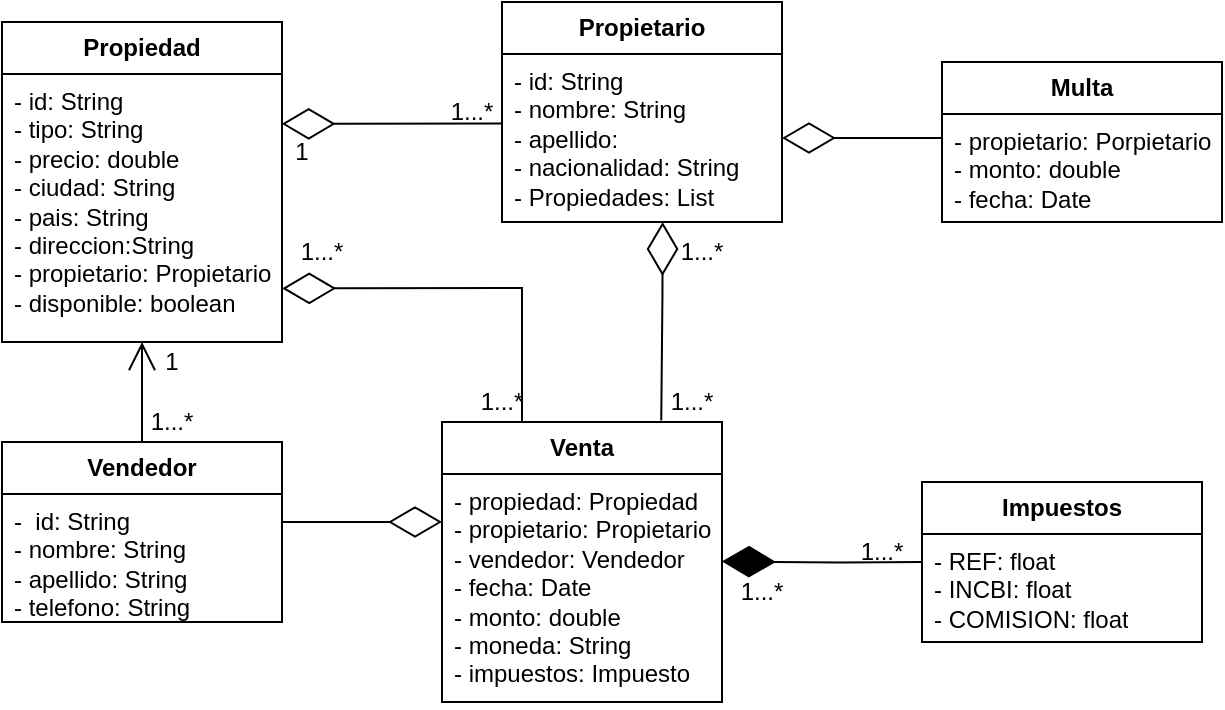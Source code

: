 <mxfile version="24.4.13" type="google">
  <diagram id="C5RBs43oDa-KdzZeNtuy" name="Page-1">
    <mxGraphModel grid="0" page="1" gridSize="10" guides="1" tooltips="1" connect="1" arrows="1" fold="1" pageScale="1" pageWidth="827" pageHeight="1169" math="0" shadow="0">
      <root>
        <mxCell id="WIyWlLk6GJQsqaUBKTNV-0" />
        <mxCell id="WIyWlLk6GJQsqaUBKTNV-1" parent="WIyWlLk6GJQsqaUBKTNV-0" />
        <mxCell id="I0SJYfmjSQJK0VYN3gI5-8" value="&lt;b&gt;Propiedad&lt;/b&gt;" style="swimlane;fontStyle=0;childLayout=stackLayout;horizontal=1;startSize=26;fillColor=none;horizontalStack=0;resizeParent=1;resizeParentMax=0;resizeLast=0;collapsible=1;marginBottom=0;whiteSpace=wrap;html=1;" vertex="1" parent="WIyWlLk6GJQsqaUBKTNV-1">
          <mxGeometry x="130" y="30" width="140" height="160" as="geometry" />
        </mxCell>
        <mxCell id="I0SJYfmjSQJK0VYN3gI5-9" value="&lt;font style=&quot;vertical-align: inherit;&quot;&gt;- id: String&lt;/font&gt;&lt;div&gt;&lt;font style=&quot;vertical-align: inherit;&quot;&gt;- tipo: String&lt;/font&gt;&lt;/div&gt;&lt;div&gt;&lt;font style=&quot;vertical-align: inherit;&quot;&gt;- precio: double&lt;/font&gt;&lt;/div&gt;&lt;div&gt;&lt;font style=&quot;vertical-align: inherit;&quot;&gt;- ciudad: String&lt;/font&gt;&lt;/div&gt;&lt;div&gt;&lt;font style=&quot;vertical-align: inherit;&quot;&gt;- pais: String&lt;/font&gt;&lt;/div&gt;&lt;div&gt;&lt;font style=&quot;vertical-align: inherit;&quot;&gt;- direccion:String&lt;/font&gt;&lt;/div&gt;&lt;div&gt;&lt;font style=&quot;vertical-align: inherit;&quot;&gt;- propietario: Propietario&lt;br&gt;&lt;/font&gt;&lt;/div&gt;&lt;div&gt;- disponible: boolean&lt;/div&gt;&lt;div&gt;&lt;br&gt;&lt;/div&gt;" style="text;strokeColor=none;fillColor=none;align=left;verticalAlign=top;spacingLeft=4;spacingRight=4;overflow=hidden;rotatable=0;points=[[0,0.5],[1,0.5]];portConstraint=eastwest;whiteSpace=wrap;html=1;" vertex="1" parent="I0SJYfmjSQJK0VYN3gI5-8">
          <mxGeometry y="26" width="140" height="134" as="geometry" />
        </mxCell>
        <mxCell id="I0SJYfmjSQJK0VYN3gI5-13" value="&lt;b&gt;Propietario&lt;/b&gt;" style="swimlane;fontStyle=0;childLayout=stackLayout;horizontal=1;startSize=26;fillColor=none;horizontalStack=0;resizeParent=1;resizeParentMax=0;resizeLast=0;collapsible=1;marginBottom=0;whiteSpace=wrap;html=1;" vertex="1" parent="WIyWlLk6GJQsqaUBKTNV-1">
          <mxGeometry x="380" y="20" width="140" height="110" as="geometry" />
        </mxCell>
        <mxCell id="I0SJYfmjSQJK0VYN3gI5-14" value="- id: String&lt;div&gt;- nombre: String&lt;/div&gt;&lt;div&gt;- apellido:&amp;nbsp;&lt;/div&gt;&lt;div&gt;- nacionalidad: String&lt;/div&gt;&lt;div&gt;- Propiedades: List&lt;/div&gt;" style="text;strokeColor=none;fillColor=none;align=left;verticalAlign=top;spacingLeft=4;spacingRight=4;overflow=hidden;rotatable=0;points=[[0,0.5],[1,0.5]];portConstraint=eastwest;whiteSpace=wrap;html=1;" vertex="1" parent="I0SJYfmjSQJK0VYN3gI5-13">
          <mxGeometry y="26" width="140" height="84" as="geometry" />
        </mxCell>
        <mxCell id="I0SJYfmjSQJK0VYN3gI5-17" value="&lt;b&gt;Venta&lt;/b&gt;" style="swimlane;fontStyle=0;childLayout=stackLayout;horizontal=1;startSize=26;fillColor=none;horizontalStack=0;resizeParent=1;resizeParentMax=0;resizeLast=0;collapsible=1;marginBottom=0;whiteSpace=wrap;html=1;" vertex="1" parent="WIyWlLk6GJQsqaUBKTNV-1">
          <mxGeometry x="350" y="230" width="140" height="140" as="geometry" />
        </mxCell>
        <mxCell id="I0SJYfmjSQJK0VYN3gI5-18" value="- propiedad: Propiedad&lt;div&gt;- propietario: Propietario&lt;/div&gt;&lt;div&gt;- vendedor: Vendedor&lt;/div&gt;&lt;div&gt;- fecha: Date&lt;/div&gt;&lt;div&gt;- monto: double&lt;/div&gt;&lt;div&gt;- moneda: String&lt;/div&gt;&lt;div&gt;- impuestos: Impuesto&lt;/div&gt;" style="text;strokeColor=none;fillColor=none;align=left;verticalAlign=top;spacingLeft=4;spacingRight=4;overflow=hidden;rotatable=0;points=[[0,0.5],[1,0.5]];portConstraint=eastwest;whiteSpace=wrap;html=1;" vertex="1" parent="I0SJYfmjSQJK0VYN3gI5-17">
          <mxGeometry y="26" width="140" height="114" as="geometry" />
        </mxCell>
        <mxCell id="I0SJYfmjSQJK0VYN3gI5-21" value="&lt;b&gt;Vendedor&lt;/b&gt;" style="swimlane;fontStyle=0;childLayout=stackLayout;horizontal=1;startSize=26;fillColor=none;horizontalStack=0;resizeParent=1;resizeParentMax=0;resizeLast=0;collapsible=1;marginBottom=0;whiteSpace=wrap;html=1;" vertex="1" parent="WIyWlLk6GJQsqaUBKTNV-1">
          <mxGeometry x="130" y="240" width="140" height="90" as="geometry" />
        </mxCell>
        <mxCell id="I0SJYfmjSQJK0VYN3gI5-22" value="-&amp;nbsp; id: String&lt;div&gt;- nombre: String&lt;/div&gt;&lt;div&gt;- apellido: String&lt;/div&gt;&lt;div&gt;- telefono: String&amp;nbsp;&lt;/div&gt;&lt;div&gt;&lt;br&gt;&lt;/div&gt;" style="text;strokeColor=none;fillColor=none;align=left;verticalAlign=top;spacingLeft=4;spacingRight=4;overflow=hidden;rotatable=0;points=[[0,0.5],[1,0.5]];portConstraint=eastwest;whiteSpace=wrap;html=1;" vertex="1" parent="I0SJYfmjSQJK0VYN3gI5-21">
          <mxGeometry y="26" width="140" height="64" as="geometry" />
        </mxCell>
        <mxCell id="I0SJYfmjSQJK0VYN3gI5-25" value="&lt;b&gt;Multa&lt;/b&gt;" style="swimlane;fontStyle=0;childLayout=stackLayout;horizontal=1;startSize=26;fillColor=none;horizontalStack=0;resizeParent=1;resizeParentMax=0;resizeLast=0;collapsible=1;marginBottom=0;whiteSpace=wrap;html=1;" vertex="1" parent="WIyWlLk6GJQsqaUBKTNV-1">
          <mxGeometry x="600" y="50" width="140" height="80" as="geometry" />
        </mxCell>
        <mxCell id="I0SJYfmjSQJK0VYN3gI5-26" value="- propietario: Porpietario&lt;div&gt;- monto: double&lt;/div&gt;&lt;div&gt;- fecha: Date&lt;/div&gt;" style="text;strokeColor=none;fillColor=none;align=left;verticalAlign=top;spacingLeft=4;spacingRight=4;overflow=hidden;rotatable=0;points=[[0,0.5],[1,0.5]];portConstraint=eastwest;whiteSpace=wrap;html=1;" vertex="1" parent="I0SJYfmjSQJK0VYN3gI5-25">
          <mxGeometry y="26" width="140" height="54" as="geometry" />
        </mxCell>
        <mxCell id="I0SJYfmjSQJK0VYN3gI5-29" value="&lt;b&gt;Impuestos&lt;/b&gt;" style="swimlane;fontStyle=0;childLayout=stackLayout;horizontal=1;startSize=26;fillColor=none;horizontalStack=0;resizeParent=1;resizeParentMax=0;resizeLast=0;collapsible=1;marginBottom=0;whiteSpace=wrap;html=1;" vertex="1" parent="WIyWlLk6GJQsqaUBKTNV-1">
          <mxGeometry x="590" y="260" width="140" height="80" as="geometry" />
        </mxCell>
        <mxCell id="I0SJYfmjSQJK0VYN3gI5-30" value="- REF: float&lt;div&gt;- INCBI: float&lt;/div&gt;&lt;div&gt;- COMISION: float&lt;/div&gt;" style="text;strokeColor=none;fillColor=none;align=left;verticalAlign=top;spacingLeft=4;spacingRight=4;overflow=hidden;rotatable=0;points=[[0,0.5],[1,0.5]];portConstraint=eastwest;whiteSpace=wrap;html=1;" vertex="1" parent="I0SJYfmjSQJK0VYN3gI5-29">
          <mxGeometry y="26" width="140" height="54" as="geometry" />
        </mxCell>
        <mxCell id="rTq_QOapTCMrJSsONJlr-4" value="" style="endArrow=open;endFill=1;endSize=12;html=1;rounded=0;exitX=0.5;exitY=0;exitDx=0;exitDy=0;" edge="1" parent="WIyWlLk6GJQsqaUBKTNV-1" source="I0SJYfmjSQJK0VYN3gI5-21">
          <mxGeometry width="160" relative="1" as="geometry">
            <mxPoint x="240" y="220" as="sourcePoint" />
            <mxPoint x="200" y="190" as="targetPoint" />
          </mxGeometry>
        </mxCell>
        <mxCell id="rTq_QOapTCMrJSsONJlr-8" value="" style="endArrow=diamondThin;endFill=0;endSize=24;html=1;rounded=0;" edge="1" parent="WIyWlLk6GJQsqaUBKTNV-1">
          <mxGeometry width="160" relative="1" as="geometry">
            <mxPoint x="270" y="280" as="sourcePoint" />
            <mxPoint x="350" y="280" as="targetPoint" />
          </mxGeometry>
        </mxCell>
        <mxCell id="rTq_QOapTCMrJSsONJlr-9" value="" style="endArrow=diamondThin;endFill=0;endSize=24;html=1;rounded=0;exitX=0;exitY=0.414;exitDx=0;exitDy=0;exitPerimeter=0;entryX=0.999;entryY=0.186;entryDx=0;entryDy=0;entryPerimeter=0;" edge="1" parent="WIyWlLk6GJQsqaUBKTNV-1" source="I0SJYfmjSQJK0VYN3gI5-14" target="I0SJYfmjSQJK0VYN3gI5-9">
          <mxGeometry width="160" relative="1" as="geometry">
            <mxPoint x="270" y="80" as="sourcePoint" />
            <mxPoint x="271" y="81" as="targetPoint" />
          </mxGeometry>
        </mxCell>
        <mxCell id="rTq_QOapTCMrJSsONJlr-10" value="" style="endArrow=diamondThin;endFill=1;endSize=24;html=1;rounded=0;entryX=1.005;entryY=0.407;entryDx=0;entryDy=0;entryPerimeter=0;" edge="1" parent="WIyWlLk6GJQsqaUBKTNV-1">
          <mxGeometry width="160" relative="1" as="geometry">
            <mxPoint x="590" y="300" as="sourcePoint" />
            <mxPoint x="490.0" y="299.698" as="targetPoint" />
            <Array as="points">
              <mxPoint x="549.3" y="300.3" />
            </Array>
          </mxGeometry>
        </mxCell>
        <mxCell id="rTq_QOapTCMrJSsONJlr-11" value="" style="endArrow=diamondThin;endFill=0;endSize=24;html=1;rounded=0;entryX=1.001;entryY=0.8;entryDx=0;entryDy=0;entryPerimeter=0;" edge="1" parent="WIyWlLk6GJQsqaUBKTNV-1" target="I0SJYfmjSQJK0VYN3gI5-9">
          <mxGeometry width="160" relative="1" as="geometry">
            <mxPoint x="390" y="230" as="sourcePoint" />
            <mxPoint x="480" y="240" as="targetPoint" />
            <Array as="points">
              <mxPoint x="390" y="163" />
            </Array>
          </mxGeometry>
        </mxCell>
        <mxCell id="rTq_QOapTCMrJSsONJlr-12" value="1...*" style="text;strokeColor=none;align=center;fillColor=none;html=1;verticalAlign=middle;whiteSpace=wrap;rounded=0;" vertex="1" parent="WIyWlLk6GJQsqaUBKTNV-1">
          <mxGeometry x="350" y="65" width="30" height="20" as="geometry" />
        </mxCell>
        <mxCell id="rTq_QOapTCMrJSsONJlr-13" value="1" style="text;strokeColor=none;align=center;fillColor=none;html=1;verticalAlign=middle;whiteSpace=wrap;rounded=0;" vertex="1" parent="WIyWlLk6GJQsqaUBKTNV-1">
          <mxGeometry x="260" y="85" width="40" height="20" as="geometry" />
        </mxCell>
        <mxCell id="rTq_QOapTCMrJSsONJlr-14" value="1...*" style="text;strokeColor=none;align=center;fillColor=none;html=1;verticalAlign=middle;whiteSpace=wrap;rounded=0;" vertex="1" parent="WIyWlLk6GJQsqaUBKTNV-1">
          <mxGeometry x="190" y="220" width="50" height="20" as="geometry" />
        </mxCell>
        <mxCell id="rTq_QOapTCMrJSsONJlr-15" value="1" style="text;strokeColor=none;align=center;fillColor=none;html=1;verticalAlign=middle;whiteSpace=wrap;rounded=0;" vertex="1" parent="WIyWlLk6GJQsqaUBKTNV-1">
          <mxGeometry x="195" y="190" width="40" height="20" as="geometry" />
        </mxCell>
        <mxCell id="rTq_QOapTCMrJSsONJlr-16" value="1...*" style="text;strokeColor=none;align=center;fillColor=none;html=1;verticalAlign=middle;whiteSpace=wrap;rounded=0;" vertex="1" parent="WIyWlLk6GJQsqaUBKTNV-1">
          <mxGeometry x="450" y="210" width="50" height="20" as="geometry" />
        </mxCell>
        <mxCell id="rTq_QOapTCMrJSsONJlr-17" value="1...*" style="text;strokeColor=none;align=center;fillColor=none;html=1;verticalAlign=middle;whiteSpace=wrap;rounded=0;" vertex="1" parent="WIyWlLk6GJQsqaUBKTNV-1">
          <mxGeometry x="260" y="130" width="60" height="30" as="geometry" />
        </mxCell>
        <mxCell id="rTq_QOapTCMrJSsONJlr-18" value="" style="endArrow=diamondThin;endFill=0;endSize=24;html=1;rounded=0;entryX=0.715;entryY=1.034;entryDx=0;entryDy=0;entryPerimeter=0;exitX=0.783;exitY=-0.005;exitDx=0;exitDy=0;exitPerimeter=0;" edge="1" parent="WIyWlLk6GJQsqaUBKTNV-1" source="I0SJYfmjSQJK0VYN3gI5-17">
          <mxGeometry width="160" relative="1" as="geometry">
            <mxPoint x="460.0" y="225.18" as="sourcePoint" />
            <mxPoint x="460.32" y="129.996" as="targetPoint" />
            <Array as="points">
              <mxPoint x="460.22" y="167.14" />
            </Array>
          </mxGeometry>
        </mxCell>
        <mxCell id="rTq_QOapTCMrJSsONJlr-19" value="1...*" style="text;strokeColor=none;align=center;fillColor=none;html=1;verticalAlign=middle;whiteSpace=wrap;rounded=0;" vertex="1" parent="WIyWlLk6GJQsqaUBKTNV-1">
          <mxGeometry x="450" y="130" width="60" height="30" as="geometry" />
        </mxCell>
        <mxCell id="rTq_QOapTCMrJSsONJlr-20" value="1...*" style="text;strokeColor=none;align=center;fillColor=none;html=1;verticalAlign=middle;whiteSpace=wrap;rounded=0;" vertex="1" parent="WIyWlLk6GJQsqaUBKTNV-1">
          <mxGeometry x="350" y="205" width="60" height="30" as="geometry" />
        </mxCell>
        <mxCell id="rTq_QOapTCMrJSsONJlr-21" value="1...*" style="text;strokeColor=none;align=center;fillColor=none;html=1;verticalAlign=middle;whiteSpace=wrap;rounded=0;" vertex="1" parent="WIyWlLk6GJQsqaUBKTNV-1">
          <mxGeometry x="480" y="300" width="60" height="30" as="geometry" />
        </mxCell>
        <mxCell id="rTq_QOapTCMrJSsONJlr-23" value="1...*" style="text;strokeColor=none;align=center;fillColor=none;html=1;verticalAlign=middle;whiteSpace=wrap;rounded=0;" vertex="1" parent="WIyWlLk6GJQsqaUBKTNV-1">
          <mxGeometry x="540" y="280" width="60" height="30" as="geometry" />
        </mxCell>
        <mxCell id="rTq_QOapTCMrJSsONJlr-24" value="" style="endArrow=diamondThin;endFill=0;endSize=24;html=1;rounded=0;entryX=1;entryY=0.5;entryDx=0;entryDy=0;" edge="1" parent="WIyWlLk6GJQsqaUBKTNV-1" target="I0SJYfmjSQJK0VYN3gI5-14">
          <mxGeometry width="160" relative="1" as="geometry">
            <mxPoint x="600" y="88" as="sourcePoint" />
            <mxPoint x="740" y="160" as="targetPoint" />
          </mxGeometry>
        </mxCell>
      </root>
    </mxGraphModel>
  </diagram>
</mxfile>

